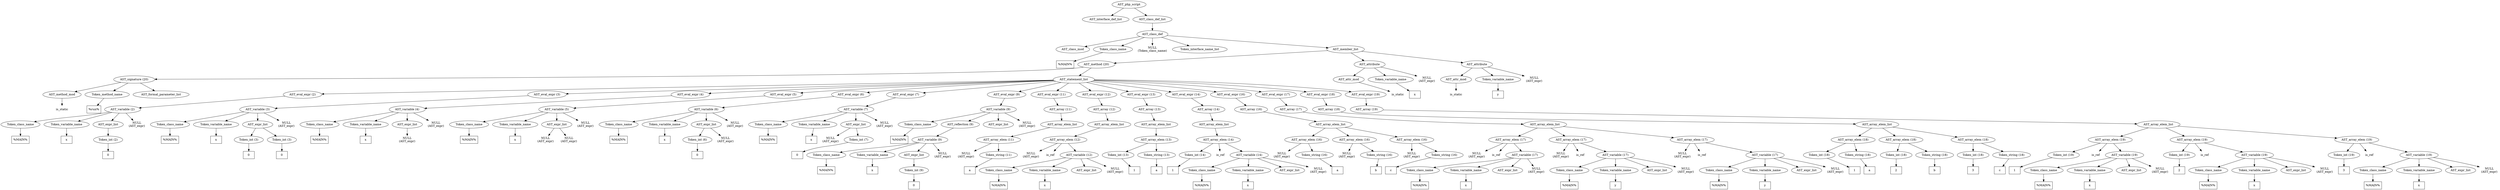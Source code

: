 /*
 * AST in dot format generated by phc -- the PHP compiler
 */

digraph AST {
node_0 [label="AST_php_script"];
node_1 [label="AST_interface_def_list"];
node_2 [label="AST_class_def_list"];
node_3 [label="AST_class_def"];
node_4 [label="AST_class_mod"];
node_5 [label="Token_class_name"];
node_6 [label="%MAIN%", shape=box]
node_5 -> node_6;
node_7 [label="NULL\n(Token_class_name)", shape=plaintext]
node_8 [label="Token_interface_name_list"];
node_9 [label="AST_member_list"];
node_10 [label="AST_method (20)"];
node_11 [label="AST_signature (20)"];
node_12 [label="AST_method_mod"];
node_13 [label="is_static", shape=plaintext]
node_12 -> node_13;
node_14 [label="Token_method_name"];
node_15 [label="%run%", shape=box]
node_14 -> node_15;
node_16 [label="AST_formal_parameter_list"];
node_11 -> node_16;
node_11 -> node_14;
node_11 -> node_12;
node_17 [label="AST_statement_list"];
node_18 [label="AST_eval_expr (2)"];
node_19 [label="AST_variable (2)"];
node_20 [label="Token_class_name"];
node_21 [label="%MAIN%", shape=box]
node_20 -> node_21;
node_22 [label="Token_variable_name"];
node_23 [label="x", shape=box]
node_22 -> node_23;
node_24 [label="AST_expr_list"];
node_25 [label="Token_int (2)"];
node_26 [label="0", shape=box]
node_25 -> node_26;
node_24 -> node_25;
node_27 [label="NULL\n(AST_expr)", shape=plaintext]
node_19 -> node_27;
node_19 -> node_24;
node_19 -> node_22;
node_19 -> node_20;
node_18 -> node_19;
node_28 [label="AST_eval_expr (3)"];
node_29 [label="AST_variable (3)"];
node_30 [label="Token_class_name"];
node_31 [label="%MAIN%", shape=box]
node_30 -> node_31;
node_32 [label="Token_variable_name"];
node_33 [label="x", shape=box]
node_32 -> node_33;
node_34 [label="AST_expr_list"];
node_35 [label="Token_int (3)"];
node_36 [label="0", shape=box]
node_35 -> node_36;
node_37 [label="Token_int (3)"];
node_38 [label="0", shape=box]
node_37 -> node_38;
node_34 -> node_37;
node_34 -> node_35;
node_39 [label="NULL\n(AST_expr)", shape=plaintext]
node_29 -> node_39;
node_29 -> node_34;
node_29 -> node_32;
node_29 -> node_30;
node_28 -> node_29;
node_40 [label="AST_eval_expr (4)"];
node_41 [label="AST_variable (4)"];
node_42 [label="Token_class_name"];
node_43 [label="%MAIN%", shape=box]
node_42 -> node_43;
node_44 [label="Token_variable_name"];
node_45 [label="x", shape=box]
node_44 -> node_45;
node_46 [label="AST_expr_list"];
node_47 [label="NULL\n(AST_expr)", shape=plaintext]
node_46 -> node_47;
node_48 [label="NULL\n(AST_expr)", shape=plaintext]
node_41 -> node_48;
node_41 -> node_46;
node_41 -> node_44;
node_41 -> node_42;
node_40 -> node_41;
node_49 [label="AST_eval_expr (5)"];
node_50 [label="AST_variable (5)"];
node_51 [label="Token_class_name"];
node_52 [label="%MAIN%", shape=box]
node_51 -> node_52;
node_53 [label="Token_variable_name"];
node_54 [label="x", shape=box]
node_53 -> node_54;
node_55 [label="AST_expr_list"];
node_56 [label="NULL\n(AST_expr)", shape=plaintext]
node_57 [label="NULL\n(AST_expr)", shape=plaintext]
node_55 -> node_57;
node_55 -> node_56;
node_58 [label="NULL\n(AST_expr)", shape=plaintext]
node_50 -> node_58;
node_50 -> node_55;
node_50 -> node_53;
node_50 -> node_51;
node_49 -> node_50;
node_59 [label="AST_eval_expr (6)"];
node_60 [label="AST_variable (6)"];
node_61 [label="Token_class_name"];
node_62 [label="%MAIN%", shape=box]
node_61 -> node_62;
node_63 [label="Token_variable_name"];
node_64 [label="x", shape=box]
node_63 -> node_64;
node_65 [label="AST_expr_list"];
node_66 [label="Token_int (6)"];
node_67 [label="0", shape=box]
node_66 -> node_67;
node_68 [label="NULL\n(AST_expr)", shape=plaintext]
node_65 -> node_68;
node_65 -> node_66;
node_69 [label="NULL\n(AST_expr)", shape=plaintext]
node_60 -> node_69;
node_60 -> node_65;
node_60 -> node_63;
node_60 -> node_61;
node_59 -> node_60;
node_70 [label="AST_eval_expr (7)"];
node_71 [label="AST_variable (7)"];
node_72 [label="Token_class_name"];
node_73 [label="%MAIN%", shape=box]
node_72 -> node_73;
node_74 [label="Token_variable_name"];
node_75 [label="x", shape=box]
node_74 -> node_75;
node_76 [label="AST_expr_list"];
node_77 [label="NULL\n(AST_expr)", shape=plaintext]
node_78 [label="Token_int (7)"];
node_79 [label="0", shape=box]
node_78 -> node_79;
node_76 -> node_78;
node_76 -> node_77;
node_80 [label="NULL\n(AST_expr)", shape=plaintext]
node_71 -> node_80;
node_71 -> node_76;
node_71 -> node_74;
node_71 -> node_72;
node_70 -> node_71;
node_81 [label="AST_eval_expr (9)"];
node_82 [label="AST_variable (9)"];
node_83 [label="Token_class_name"];
node_84 [label="%MAIN%", shape=box]
node_83 -> node_84;
node_85 [label="AST_reflection (9)"];
node_86 [label="AST_variable (9)"];
node_87 [label="Token_class_name"];
node_88 [label="%MAIN%", shape=box]
node_87 -> node_88;
node_89 [label="Token_variable_name"];
node_90 [label="x", shape=box]
node_89 -> node_90;
node_91 [label="AST_expr_list"];
node_92 [label="Token_int (9)"];
node_93 [label="0", shape=box]
node_92 -> node_93;
node_91 -> node_92;
node_94 [label="NULL\n(AST_expr)", shape=plaintext]
node_86 -> node_94;
node_86 -> node_91;
node_86 -> node_89;
node_86 -> node_87;
node_85 -> node_86;
node_95 [label="AST_expr_list"];
node_96 [label="NULL\n(AST_expr)", shape=plaintext]
node_82 -> node_96;
node_82 -> node_95;
node_82 -> node_85;
node_82 -> node_83;
node_81 -> node_82;
node_97 [label="AST_eval_expr (11)"];
node_98 [label="AST_array (11)"];
node_99 [label="AST_array_elem_list"];
node_100 [label="AST_array_elem (11)"];
node_101 [label="NULL\n(AST_expr)", shape=plaintext]
node_102 [label="Token_string (11)"];
node_103 [label="a", shape=box]
node_102 -> node_103;
node_100 -> node_102;
node_100 -> node_101;
node_99 -> node_100;
node_98 -> node_99;
node_97 -> node_98;
node_104 [label="AST_eval_expr (12)"];
node_105 [label="AST_array (12)"];
node_106 [label="AST_array_elem_list"];
node_107 [label="AST_array_elem (12)"];
node_108 [label="NULL\n(AST_expr)", shape=plaintext]
node_109 [label="is_ref", shape=plaintext]
node_110 [label="AST_variable (12)"];
node_111 [label="Token_class_name"];
node_112 [label="%MAIN%", shape=box]
node_111 -> node_112;
node_113 [label="Token_variable_name"];
node_114 [label="x", shape=box]
node_113 -> node_114;
node_115 [label="AST_expr_list"];
node_116 [label="NULL\n(AST_expr)", shape=plaintext]
node_110 -> node_116;
node_110 -> node_115;
node_110 -> node_113;
node_110 -> node_111;
node_107 -> node_110;
node_107 -> node_109;
node_107 -> node_108;
node_106 -> node_107;
node_105 -> node_106;
node_104 -> node_105;
node_117 [label="AST_eval_expr (13)"];
node_118 [label="AST_array (13)"];
node_119 [label="AST_array_elem_list"];
node_120 [label="AST_array_elem (13)"];
node_121 [label="Token_int (13)"];
node_122 [label="1", shape=box]
node_121 -> node_122;
node_123 [label="Token_string (13)"];
node_124 [label="a", shape=box]
node_123 -> node_124;
node_120 -> node_123;
node_120 -> node_121;
node_119 -> node_120;
node_118 -> node_119;
node_117 -> node_118;
node_125 [label="AST_eval_expr (14)"];
node_126 [label="AST_array (14)"];
node_127 [label="AST_array_elem_list"];
node_128 [label="AST_array_elem (14)"];
node_129 [label="Token_int (14)"];
node_130 [label="1", shape=box]
node_129 -> node_130;
node_131 [label="is_ref", shape=plaintext]
node_132 [label="AST_variable (14)"];
node_133 [label="Token_class_name"];
node_134 [label="%MAIN%", shape=box]
node_133 -> node_134;
node_135 [label="Token_variable_name"];
node_136 [label="x", shape=box]
node_135 -> node_136;
node_137 [label="AST_expr_list"];
node_138 [label="NULL\n(AST_expr)", shape=plaintext]
node_132 -> node_138;
node_132 -> node_137;
node_132 -> node_135;
node_132 -> node_133;
node_128 -> node_132;
node_128 -> node_131;
node_128 -> node_129;
node_127 -> node_128;
node_126 -> node_127;
node_125 -> node_126;
node_139 [label="AST_eval_expr (16)"];
node_140 [label="AST_array (16)"];
node_141 [label="AST_array_elem_list"];
node_142 [label="AST_array_elem (16)"];
node_143 [label="NULL\n(AST_expr)", shape=plaintext]
node_144 [label="Token_string (16)"];
node_145 [label="a", shape=box]
node_144 -> node_145;
node_142 -> node_144;
node_142 -> node_143;
node_146 [label="AST_array_elem (16)"];
node_147 [label="NULL\n(AST_expr)", shape=plaintext]
node_148 [label="Token_string (16)"];
node_149 [label="b", shape=box]
node_148 -> node_149;
node_146 -> node_148;
node_146 -> node_147;
node_150 [label="AST_array_elem (16)"];
node_151 [label="NULL\n(AST_expr)", shape=plaintext]
node_152 [label="Token_string (16)"];
node_153 [label="c", shape=box]
node_152 -> node_153;
node_150 -> node_152;
node_150 -> node_151;
node_141 -> node_150;
node_141 -> node_146;
node_141 -> node_142;
node_140 -> node_141;
node_139 -> node_140;
node_154 [label="AST_eval_expr (17)"];
node_155 [label="AST_array (17)"];
node_156 [label="AST_array_elem_list"];
node_157 [label="AST_array_elem (17)"];
node_158 [label="NULL\n(AST_expr)", shape=plaintext]
node_159 [label="is_ref", shape=plaintext]
node_160 [label="AST_variable (17)"];
node_161 [label="Token_class_name"];
node_162 [label="%MAIN%", shape=box]
node_161 -> node_162;
node_163 [label="Token_variable_name"];
node_164 [label="x", shape=box]
node_163 -> node_164;
node_165 [label="AST_expr_list"];
node_166 [label="NULL\n(AST_expr)", shape=plaintext]
node_160 -> node_166;
node_160 -> node_165;
node_160 -> node_163;
node_160 -> node_161;
node_157 -> node_160;
node_157 -> node_159;
node_157 -> node_158;
node_167 [label="AST_array_elem (17)"];
node_168 [label="NULL\n(AST_expr)", shape=plaintext]
node_169 [label="is_ref", shape=plaintext]
node_170 [label="AST_variable (17)"];
node_171 [label="Token_class_name"];
node_172 [label="%MAIN%", shape=box]
node_171 -> node_172;
node_173 [label="Token_variable_name"];
node_174 [label="y", shape=box]
node_173 -> node_174;
node_175 [label="AST_expr_list"];
node_176 [label="NULL\n(AST_expr)", shape=plaintext]
node_170 -> node_176;
node_170 -> node_175;
node_170 -> node_173;
node_170 -> node_171;
node_167 -> node_170;
node_167 -> node_169;
node_167 -> node_168;
node_177 [label="AST_array_elem (17)"];
node_178 [label="NULL\n(AST_expr)", shape=plaintext]
node_179 [label="is_ref", shape=plaintext]
node_180 [label="AST_variable (17)"];
node_181 [label="Token_class_name"];
node_182 [label="%MAIN%", shape=box]
node_181 -> node_182;
node_183 [label="Token_variable_name"];
node_184 [label="y", shape=box]
node_183 -> node_184;
node_185 [label="AST_expr_list"];
node_186 [label="NULL\n(AST_expr)", shape=plaintext]
node_180 -> node_186;
node_180 -> node_185;
node_180 -> node_183;
node_180 -> node_181;
node_177 -> node_180;
node_177 -> node_179;
node_177 -> node_178;
node_156 -> node_177;
node_156 -> node_167;
node_156 -> node_157;
node_155 -> node_156;
node_154 -> node_155;
node_187 [label="AST_eval_expr (18)"];
node_188 [label="AST_array (18)"];
node_189 [label="AST_array_elem_list"];
node_190 [label="AST_array_elem (18)"];
node_191 [label="Token_int (18)"];
node_192 [label="1", shape=box]
node_191 -> node_192;
node_193 [label="Token_string (18)"];
node_194 [label="a", shape=box]
node_193 -> node_194;
node_190 -> node_193;
node_190 -> node_191;
node_195 [label="AST_array_elem (18)"];
node_196 [label="Token_int (18)"];
node_197 [label="2", shape=box]
node_196 -> node_197;
node_198 [label="Token_string (18)"];
node_199 [label="b", shape=box]
node_198 -> node_199;
node_195 -> node_198;
node_195 -> node_196;
node_200 [label="AST_array_elem (18)"];
node_201 [label="Token_int (18)"];
node_202 [label="3", shape=box]
node_201 -> node_202;
node_203 [label="Token_string (18)"];
node_204 [label="c", shape=box]
node_203 -> node_204;
node_200 -> node_203;
node_200 -> node_201;
node_189 -> node_200;
node_189 -> node_195;
node_189 -> node_190;
node_188 -> node_189;
node_187 -> node_188;
node_205 [label="AST_eval_expr (19)"];
node_206 [label="AST_array (19)"];
node_207 [label="AST_array_elem_list"];
node_208 [label="AST_array_elem (19)"];
node_209 [label="Token_int (19)"];
node_210 [label="1", shape=box]
node_209 -> node_210;
node_211 [label="is_ref", shape=plaintext]
node_212 [label="AST_variable (19)"];
node_213 [label="Token_class_name"];
node_214 [label="%MAIN%", shape=box]
node_213 -> node_214;
node_215 [label="Token_variable_name"];
node_216 [label="x", shape=box]
node_215 -> node_216;
node_217 [label="AST_expr_list"];
node_218 [label="NULL\n(AST_expr)", shape=plaintext]
node_212 -> node_218;
node_212 -> node_217;
node_212 -> node_215;
node_212 -> node_213;
node_208 -> node_212;
node_208 -> node_211;
node_208 -> node_209;
node_219 [label="AST_array_elem (19)"];
node_220 [label="Token_int (19)"];
node_221 [label="2", shape=box]
node_220 -> node_221;
node_222 [label="is_ref", shape=plaintext]
node_223 [label="AST_variable (19)"];
node_224 [label="Token_class_name"];
node_225 [label="%MAIN%", shape=box]
node_224 -> node_225;
node_226 [label="Token_variable_name"];
node_227 [label="x", shape=box]
node_226 -> node_227;
node_228 [label="AST_expr_list"];
node_229 [label="NULL\n(AST_expr)", shape=plaintext]
node_223 -> node_229;
node_223 -> node_228;
node_223 -> node_226;
node_223 -> node_224;
node_219 -> node_223;
node_219 -> node_222;
node_219 -> node_220;
node_230 [label="AST_array_elem (19)"];
node_231 [label="Token_int (19)"];
node_232 [label="3", shape=box]
node_231 -> node_232;
node_233 [label="is_ref", shape=plaintext]
node_234 [label="AST_variable (19)"];
node_235 [label="Token_class_name"];
node_236 [label="%MAIN%", shape=box]
node_235 -> node_236;
node_237 [label="Token_variable_name"];
node_238 [label="x", shape=box]
node_237 -> node_238;
node_239 [label="AST_expr_list"];
node_240 [label="NULL\n(AST_expr)", shape=plaintext]
node_234 -> node_240;
node_234 -> node_239;
node_234 -> node_237;
node_234 -> node_235;
node_230 -> node_234;
node_230 -> node_233;
node_230 -> node_231;
node_207 -> node_230;
node_207 -> node_219;
node_207 -> node_208;
node_206 -> node_207;
node_205 -> node_206;
node_17 -> node_205;
node_17 -> node_187;
node_17 -> node_154;
node_17 -> node_139;
node_17 -> node_125;
node_17 -> node_117;
node_17 -> node_104;
node_17 -> node_97;
node_17 -> node_81;
node_17 -> node_70;
node_17 -> node_59;
node_17 -> node_49;
node_17 -> node_40;
node_17 -> node_28;
node_17 -> node_18;
node_10 -> node_17;
node_10 -> node_11;
node_241 [label="AST_attribute"];
node_242 [label="AST_attr_mod"];
node_243 [label="is_static", shape=plaintext]
node_242 -> node_243;
node_244 [label="Token_variable_name"];
node_245 [label="x", shape=box]
node_244 -> node_245;
node_246 [label="NULL\n(AST_expr)", shape=plaintext]
node_241 -> node_246;
node_241 -> node_244;
node_241 -> node_242;
node_247 [label="AST_attribute"];
node_248 [label="AST_attr_mod"];
node_249 [label="is_static", shape=plaintext]
node_248 -> node_249;
node_250 [label="Token_variable_name"];
node_251 [label="y", shape=box]
node_250 -> node_251;
node_252 [label="NULL\n(AST_expr)", shape=plaintext]
node_247 -> node_252;
node_247 -> node_250;
node_247 -> node_248;
node_9 -> node_247;
node_9 -> node_241;
node_9 -> node_10;
node_3 -> node_9;
node_3 -> node_8;
node_3 -> node_7;
node_3 -> node_5;
node_3 -> node_4;
node_2 -> node_3;
node_0 -> node_2;
node_0 -> node_1;
}
